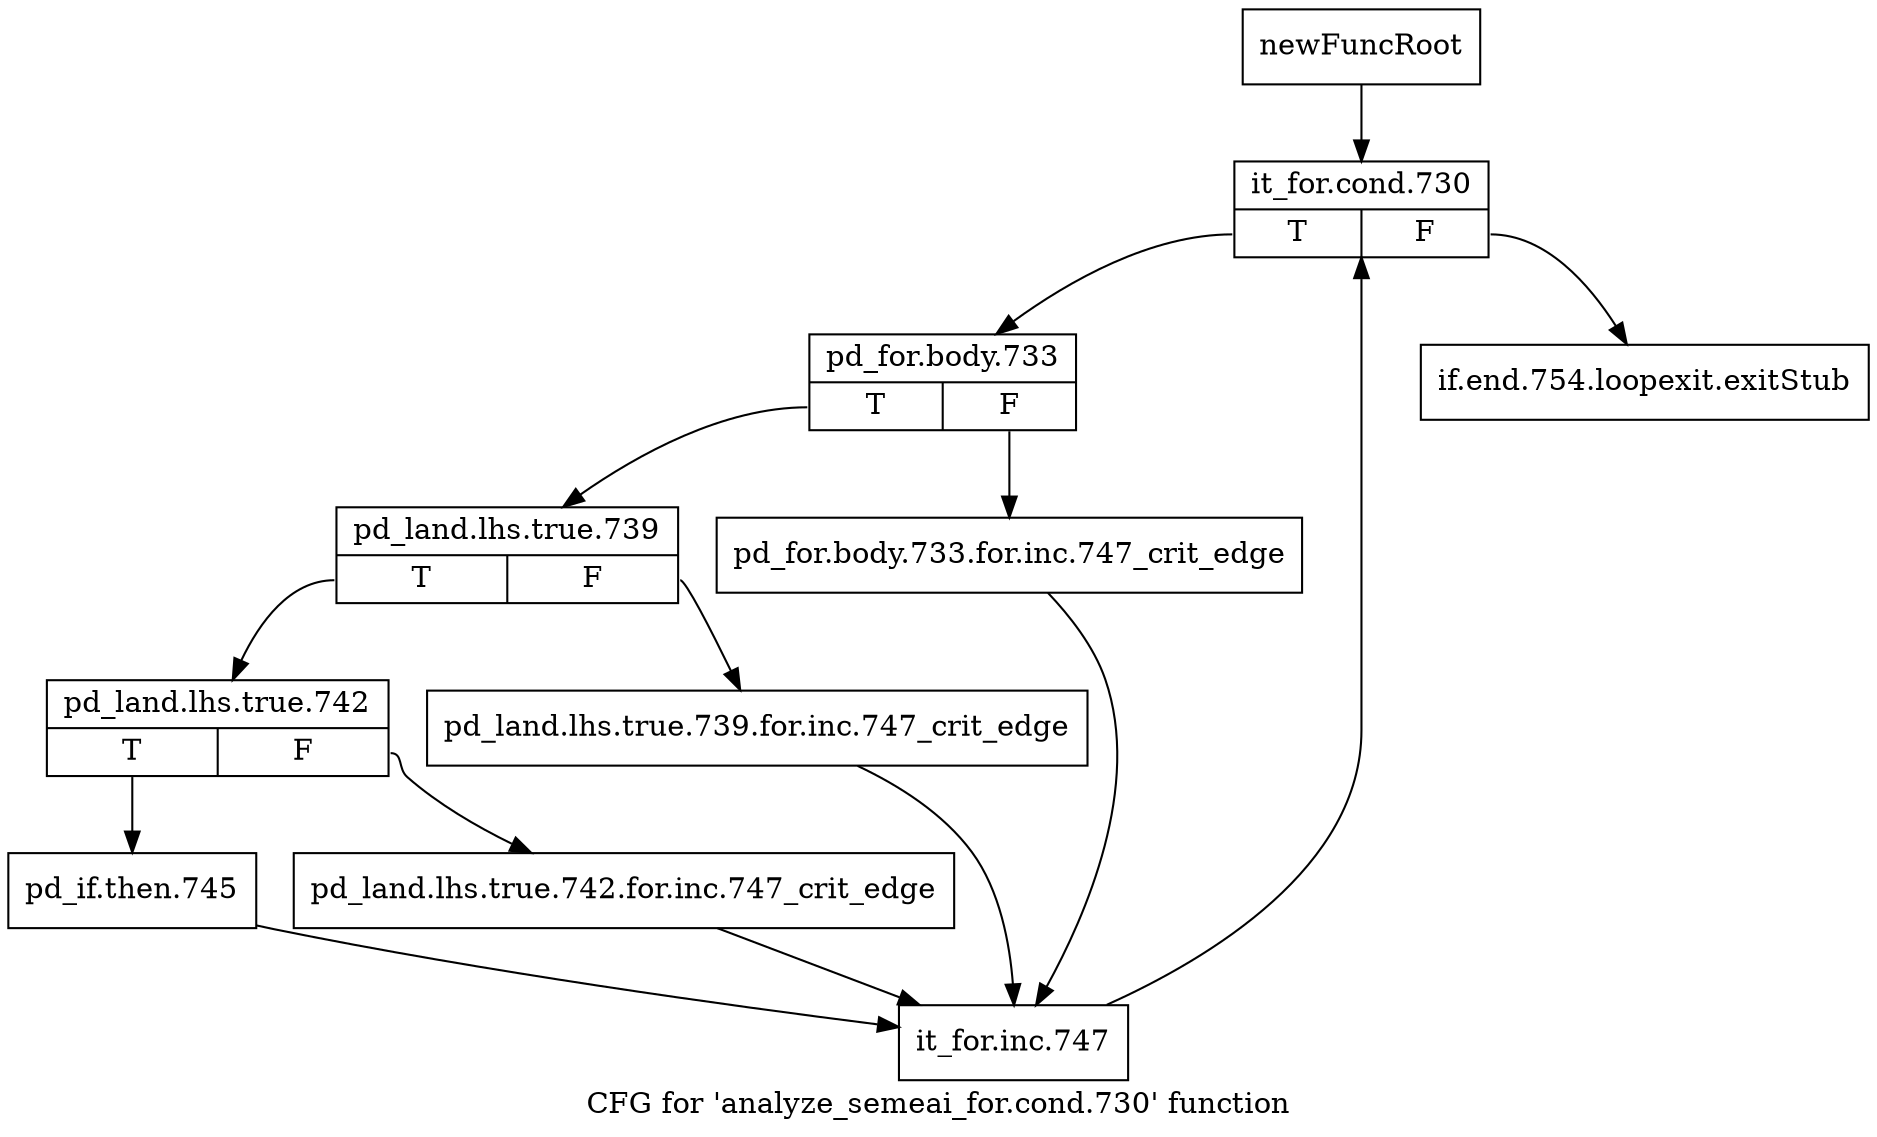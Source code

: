 digraph "CFG for 'analyze_semeai_for.cond.730' function" {
	label="CFG for 'analyze_semeai_for.cond.730' function";

	Node0x4528690 [shape=record,label="{newFuncRoot}"];
	Node0x4528690 -> Node0x453bd20;
	Node0x453bcd0 [shape=record,label="{if.end.754.loopexit.exitStub}"];
	Node0x453bd20 [shape=record,label="{it_for.cond.730|{<s0>T|<s1>F}}"];
	Node0x453bd20:s0 -> Node0x453bd70;
	Node0x453bd20:s1 -> Node0x453bcd0;
	Node0x453bd70 [shape=record,label="{pd_for.body.733|{<s0>T|<s1>F}}"];
	Node0x453bd70:s0 -> Node0x453be10;
	Node0x453bd70:s1 -> Node0x453bdc0;
	Node0x453bdc0 [shape=record,label="{pd_for.body.733.for.inc.747_crit_edge}"];
	Node0x453bdc0 -> Node0x453bfa0;
	Node0x453be10 [shape=record,label="{pd_land.lhs.true.739|{<s0>T|<s1>F}}"];
	Node0x453be10:s0 -> Node0x453beb0;
	Node0x453be10:s1 -> Node0x453be60;
	Node0x453be60 [shape=record,label="{pd_land.lhs.true.739.for.inc.747_crit_edge}"];
	Node0x453be60 -> Node0x453bfa0;
	Node0x453beb0 [shape=record,label="{pd_land.lhs.true.742|{<s0>T|<s1>F}}"];
	Node0x453beb0:s0 -> Node0x453bf50;
	Node0x453beb0:s1 -> Node0x453bf00;
	Node0x453bf00 [shape=record,label="{pd_land.lhs.true.742.for.inc.747_crit_edge}"];
	Node0x453bf00 -> Node0x453bfa0;
	Node0x453bf50 [shape=record,label="{pd_if.then.745}"];
	Node0x453bf50 -> Node0x453bfa0;
	Node0x453bfa0 [shape=record,label="{it_for.inc.747}"];
	Node0x453bfa0 -> Node0x453bd20;
}
